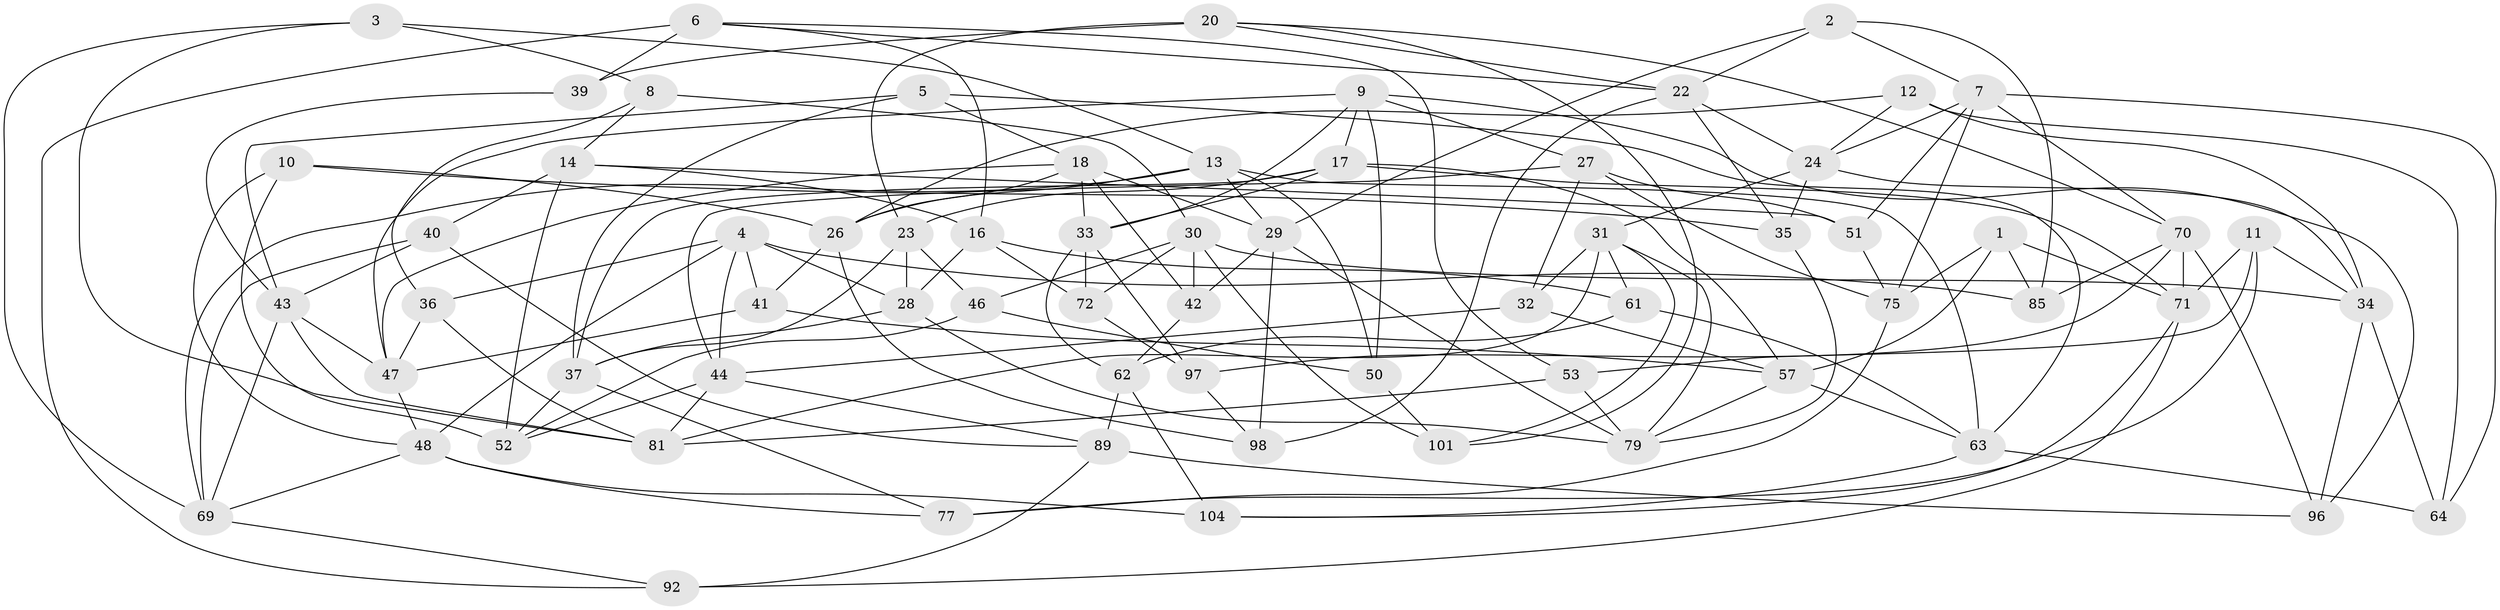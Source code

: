 // original degree distribution, {4: 1.0}
// Generated by graph-tools (version 1.1) at 2025/42/03/06/25 10:42:16]
// undirected, 67 vertices, 165 edges
graph export_dot {
graph [start="1"]
  node [color=gray90,style=filled];
  1;
  2;
  3;
  4 [super="+100"];
  5;
  6 [super="+21"];
  7 [super="+15"];
  8;
  9 [super="+74"];
  10;
  11;
  12;
  13 [super="+49"];
  14 [super="+55"];
  16 [super="+19"];
  17 [super="+38"];
  18 [super="+66"];
  20 [super="+25"];
  22 [super="+67"];
  23 [super="+68"];
  24 [super="+102"];
  26 [super="+88"];
  27 [super="+58"];
  28 [super="+60"];
  29 [super="+54"];
  30 [super="+45"];
  31 [super="+78"];
  32;
  33 [super="+65"];
  34 [super="+82"];
  35;
  36;
  37 [super="+90"];
  39;
  40;
  41;
  42;
  43 [super="+80"];
  44 [super="+73"];
  46;
  47 [super="+56"];
  48 [super="+59"];
  50;
  51;
  52 [super="+95"];
  53;
  57 [super="+91"];
  61;
  62 [super="+86"];
  63 [super="+94"];
  64;
  69 [super="+76"];
  70 [super="+87"];
  71 [super="+93"];
  72;
  75 [super="+83"];
  77;
  79 [super="+99"];
  81 [super="+84"];
  85;
  89 [super="+103"];
  92;
  96;
  97;
  98;
  101;
  104;
  1 -- 57;
  1 -- 85;
  1 -- 71;
  1 -- 75;
  2 -- 22;
  2 -- 85;
  2 -- 29;
  2 -- 7;
  3 -- 8;
  3 -- 13;
  3 -- 81;
  3 -- 69;
  4 -- 41;
  4 -- 36;
  4 -- 48;
  4 -- 85;
  4 -- 44;
  4 -- 28;
  5 -- 63;
  5 -- 43;
  5 -- 18;
  5 -- 37;
  6 -- 92;
  6 -- 39 [weight=2];
  6 -- 16;
  6 -- 53;
  6 -- 22;
  7 -- 64;
  7 -- 70;
  7 -- 51;
  7 -- 24;
  7 -- 75;
  8 -- 36;
  8 -- 30;
  8 -- 14;
  9 -- 17;
  9 -- 33;
  9 -- 27;
  9 -- 96;
  9 -- 50;
  9 -- 47;
  10 -- 35;
  10 -- 48;
  10 -- 26;
  10 -- 52;
  11 -- 53;
  11 -- 77;
  11 -- 71;
  11 -- 34;
  12 -- 34;
  12 -- 64;
  12 -- 24;
  12 -- 26;
  13 -- 29;
  13 -- 26;
  13 -- 50;
  13 -- 69;
  13 -- 63;
  14 -- 52 [weight=2];
  14 -- 40;
  14 -- 16;
  14 -- 51;
  16 -- 72;
  16 -- 61;
  16 -- 28 [weight=2];
  17 -- 33;
  17 -- 57;
  17 -- 37;
  17 -- 71;
  17 -- 23;
  18 -- 42;
  18 -- 47;
  18 -- 33;
  18 -- 26;
  18 -- 29;
  20 -- 23 [weight=2];
  20 -- 39;
  20 -- 101;
  20 -- 22;
  20 -- 70;
  22 -- 98;
  22 -- 24;
  22 -- 35;
  23 -- 37;
  23 -- 28;
  23 -- 46;
  24 -- 35;
  24 -- 31;
  24 -- 34;
  26 -- 41;
  26 -- 98;
  27 -- 32;
  27 -- 51;
  27 -- 44;
  27 -- 75 [weight=2];
  28 -- 79;
  28 -- 37;
  29 -- 98;
  29 -- 42;
  29 -- 79;
  30 -- 101;
  30 -- 72;
  30 -- 46;
  30 -- 42;
  30 -- 34;
  31 -- 101;
  31 -- 61;
  31 -- 32;
  31 -- 81;
  31 -- 79;
  32 -- 44;
  32 -- 57;
  33 -- 97;
  33 -- 72;
  33 -- 62;
  34 -- 96;
  34 -- 64;
  35 -- 79;
  36 -- 47;
  36 -- 81;
  37 -- 77;
  37 -- 52;
  39 -- 43;
  40 -- 69;
  40 -- 89;
  40 -- 43;
  41 -- 47;
  41 -- 57;
  42 -- 62;
  43 -- 81;
  43 -- 69;
  43 -- 47;
  44 -- 52;
  44 -- 89;
  44 -- 81;
  46 -- 50;
  46 -- 52;
  47 -- 48;
  48 -- 104;
  48 -- 69;
  48 -- 77;
  50 -- 101;
  51 -- 75;
  53 -- 79;
  53 -- 81;
  57 -- 63;
  57 -- 79;
  61 -- 62;
  61 -- 63;
  62 -- 89 [weight=2];
  62 -- 104;
  63 -- 64;
  63 -- 104;
  69 -- 92;
  70 -- 85;
  70 -- 97;
  70 -- 96;
  70 -- 71;
  71 -- 92;
  71 -- 104;
  72 -- 97;
  75 -- 77;
  89 -- 96;
  89 -- 92;
  97 -- 98;
}

